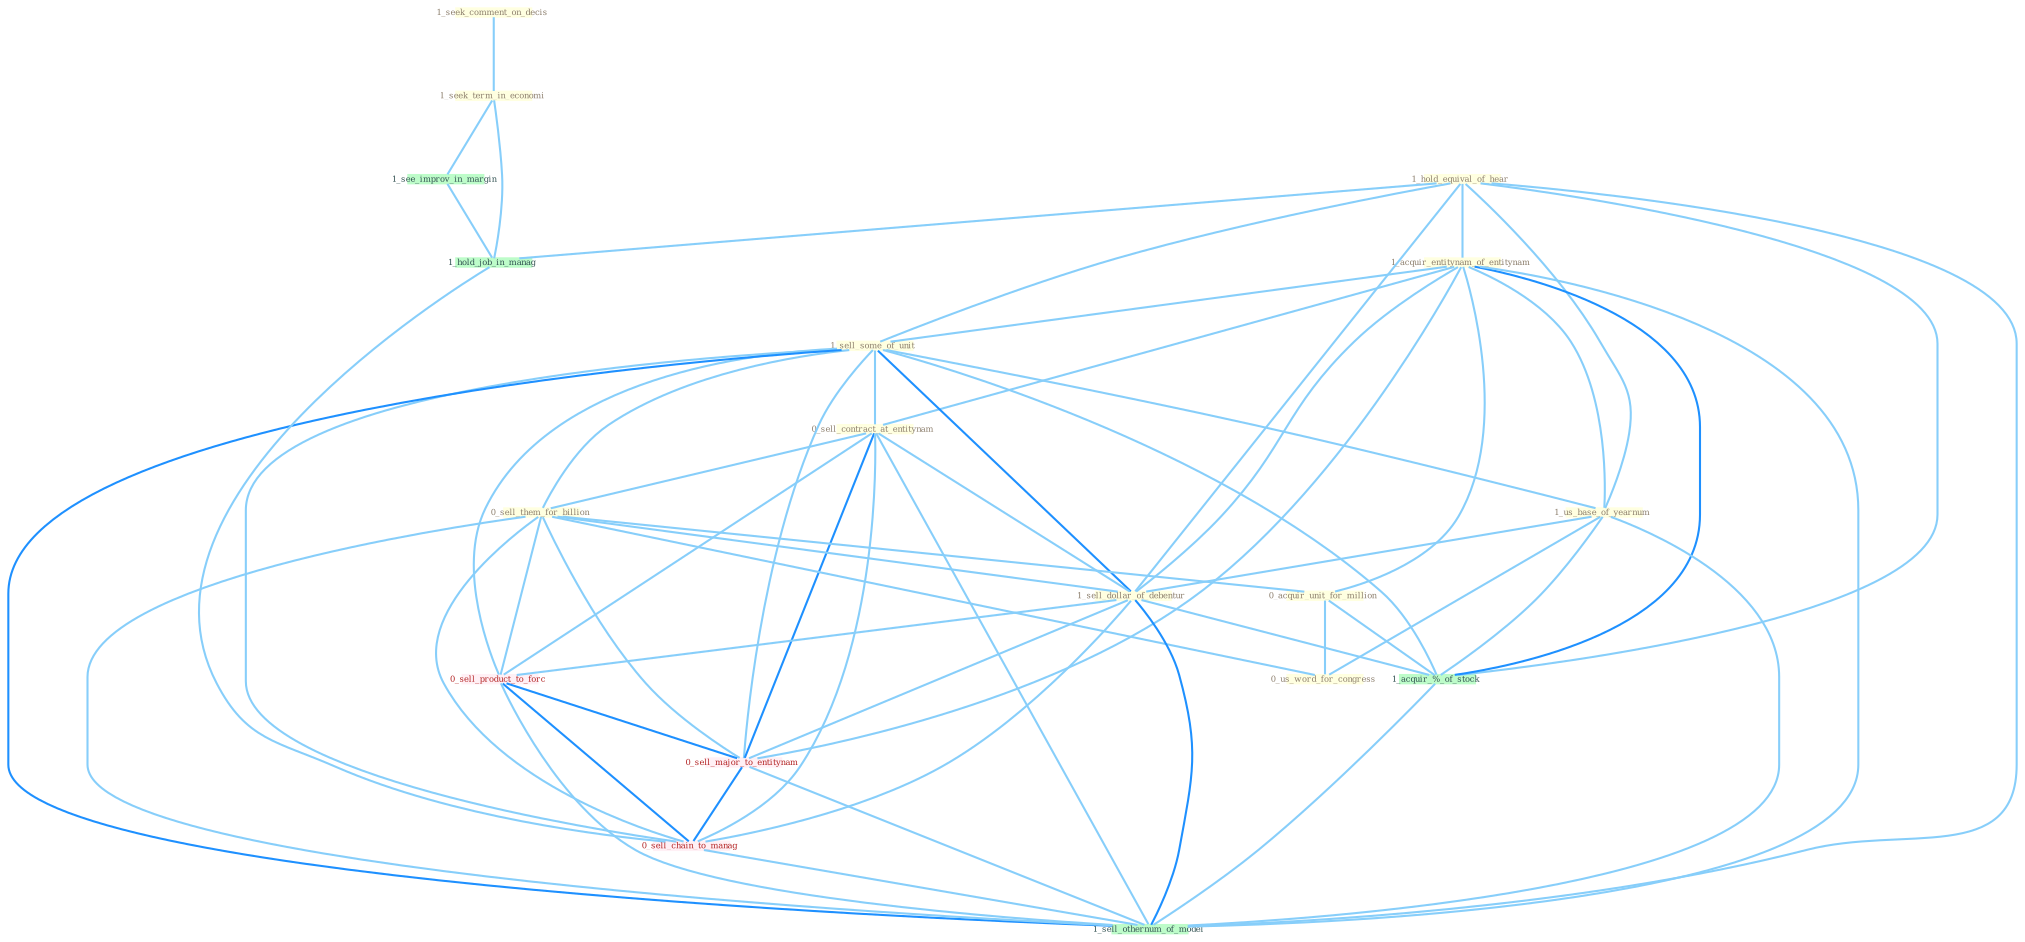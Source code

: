 Graph G{ 
    node
    [shape=polygon,style=filled,width=.5,height=.06,color="#BDFCC9",fixedsize=true,fontsize=4,
    fontcolor="#2f4f4f"];
    {node
    [color="#ffffe0", fontcolor="#8b7d6b"] "1_hold_equival_of_hear " "1_seek_comment_on_decis " "1_acquir_entitynam_of_entitynam " "1_sell_some_of_unit " "0_sell_contract_at_entitynam " "1_seek_term_in_economi " "0_sell_them_for_billion " "1_us_base_of_yearnum " "0_acquir_unit_for_million " "1_sell_dollar_of_debentur " "0_us_word_for_congress "}
{node [color="#fff0f5", fontcolor="#b22222"] "0_sell_product_to_forc " "0_sell_major_to_entitynam " "0_sell_chain_to_manag "}
edge [color="#B0E2FF"];

	"1_hold_equival_of_hear " -- "1_acquir_entitynam_of_entitynam " [w="1", color="#87cefa" ];
	"1_hold_equival_of_hear " -- "1_sell_some_of_unit " [w="1", color="#87cefa" ];
	"1_hold_equival_of_hear " -- "1_us_base_of_yearnum " [w="1", color="#87cefa" ];
	"1_hold_equival_of_hear " -- "1_sell_dollar_of_debentur " [w="1", color="#87cefa" ];
	"1_hold_equival_of_hear " -- "1_acquir_%_of_stock " [w="1", color="#87cefa" ];
	"1_hold_equival_of_hear " -- "1_hold_job_in_manag " [w="1", color="#87cefa" ];
	"1_hold_equival_of_hear " -- "1_sell_othernum_of_model " [w="1", color="#87cefa" ];
	"1_seek_comment_on_decis " -- "1_seek_term_in_economi " [w="1", color="#87cefa" ];
	"1_acquir_entitynam_of_entitynam " -- "1_sell_some_of_unit " [w="1", color="#87cefa" ];
	"1_acquir_entitynam_of_entitynam " -- "0_sell_contract_at_entitynam " [w="1", color="#87cefa" ];
	"1_acquir_entitynam_of_entitynam " -- "1_us_base_of_yearnum " [w="1", color="#87cefa" ];
	"1_acquir_entitynam_of_entitynam " -- "0_acquir_unit_for_million " [w="1", color="#87cefa" ];
	"1_acquir_entitynam_of_entitynam " -- "1_sell_dollar_of_debentur " [w="1", color="#87cefa" ];
	"1_acquir_entitynam_of_entitynam " -- "1_acquir_%_of_stock " [w="2", color="#1e90ff" , len=0.8];
	"1_acquir_entitynam_of_entitynam " -- "0_sell_major_to_entitynam " [w="1", color="#87cefa" ];
	"1_acquir_entitynam_of_entitynam " -- "1_sell_othernum_of_model " [w="1", color="#87cefa" ];
	"1_sell_some_of_unit " -- "0_sell_contract_at_entitynam " [w="1", color="#87cefa" ];
	"1_sell_some_of_unit " -- "0_sell_them_for_billion " [w="1", color="#87cefa" ];
	"1_sell_some_of_unit " -- "1_us_base_of_yearnum " [w="1", color="#87cefa" ];
	"1_sell_some_of_unit " -- "1_sell_dollar_of_debentur " [w="2", color="#1e90ff" , len=0.8];
	"1_sell_some_of_unit " -- "1_acquir_%_of_stock " [w="1", color="#87cefa" ];
	"1_sell_some_of_unit " -- "0_sell_product_to_forc " [w="1", color="#87cefa" ];
	"1_sell_some_of_unit " -- "0_sell_major_to_entitynam " [w="1", color="#87cefa" ];
	"1_sell_some_of_unit " -- "0_sell_chain_to_manag " [w="1", color="#87cefa" ];
	"1_sell_some_of_unit " -- "1_sell_othernum_of_model " [w="2", color="#1e90ff" , len=0.8];
	"0_sell_contract_at_entitynam " -- "0_sell_them_for_billion " [w="1", color="#87cefa" ];
	"0_sell_contract_at_entitynam " -- "1_sell_dollar_of_debentur " [w="1", color="#87cefa" ];
	"0_sell_contract_at_entitynam " -- "0_sell_product_to_forc " [w="1", color="#87cefa" ];
	"0_sell_contract_at_entitynam " -- "0_sell_major_to_entitynam " [w="2", color="#1e90ff" , len=0.8];
	"0_sell_contract_at_entitynam " -- "0_sell_chain_to_manag " [w="1", color="#87cefa" ];
	"0_sell_contract_at_entitynam " -- "1_sell_othernum_of_model " [w="1", color="#87cefa" ];
	"1_seek_term_in_economi " -- "1_see_improv_in_margin " [w="1", color="#87cefa" ];
	"1_seek_term_in_economi " -- "1_hold_job_in_manag " [w="1", color="#87cefa" ];
	"0_sell_them_for_billion " -- "0_acquir_unit_for_million " [w="1", color="#87cefa" ];
	"0_sell_them_for_billion " -- "1_sell_dollar_of_debentur " [w="1", color="#87cefa" ];
	"0_sell_them_for_billion " -- "0_us_word_for_congress " [w="1", color="#87cefa" ];
	"0_sell_them_for_billion " -- "0_sell_product_to_forc " [w="1", color="#87cefa" ];
	"0_sell_them_for_billion " -- "0_sell_major_to_entitynam " [w="1", color="#87cefa" ];
	"0_sell_them_for_billion " -- "0_sell_chain_to_manag " [w="1", color="#87cefa" ];
	"0_sell_them_for_billion " -- "1_sell_othernum_of_model " [w="1", color="#87cefa" ];
	"1_us_base_of_yearnum " -- "1_sell_dollar_of_debentur " [w="1", color="#87cefa" ];
	"1_us_base_of_yearnum " -- "0_us_word_for_congress " [w="1", color="#87cefa" ];
	"1_us_base_of_yearnum " -- "1_acquir_%_of_stock " [w="1", color="#87cefa" ];
	"1_us_base_of_yearnum " -- "1_sell_othernum_of_model " [w="1", color="#87cefa" ];
	"0_acquir_unit_for_million " -- "0_us_word_for_congress " [w="1", color="#87cefa" ];
	"0_acquir_unit_for_million " -- "1_acquir_%_of_stock " [w="1", color="#87cefa" ];
	"1_sell_dollar_of_debentur " -- "1_acquir_%_of_stock " [w="1", color="#87cefa" ];
	"1_sell_dollar_of_debentur " -- "0_sell_product_to_forc " [w="1", color="#87cefa" ];
	"1_sell_dollar_of_debentur " -- "0_sell_major_to_entitynam " [w="1", color="#87cefa" ];
	"1_sell_dollar_of_debentur " -- "0_sell_chain_to_manag " [w="1", color="#87cefa" ];
	"1_sell_dollar_of_debentur " -- "1_sell_othernum_of_model " [w="2", color="#1e90ff" , len=0.8];
	"1_see_improv_in_margin " -- "1_hold_job_in_manag " [w="1", color="#87cefa" ];
	"1_acquir_%_of_stock " -- "1_sell_othernum_of_model " [w="1", color="#87cefa" ];
	"1_hold_job_in_manag " -- "0_sell_chain_to_manag " [w="1", color="#87cefa" ];
	"0_sell_product_to_forc " -- "0_sell_major_to_entitynam " [w="2", color="#1e90ff" , len=0.8];
	"0_sell_product_to_forc " -- "0_sell_chain_to_manag " [w="2", color="#1e90ff" , len=0.8];
	"0_sell_product_to_forc " -- "1_sell_othernum_of_model " [w="1", color="#87cefa" ];
	"0_sell_major_to_entitynam " -- "0_sell_chain_to_manag " [w="2", color="#1e90ff" , len=0.8];
	"0_sell_major_to_entitynam " -- "1_sell_othernum_of_model " [w="1", color="#87cefa" ];
	"0_sell_chain_to_manag " -- "1_sell_othernum_of_model " [w="1", color="#87cefa" ];
}